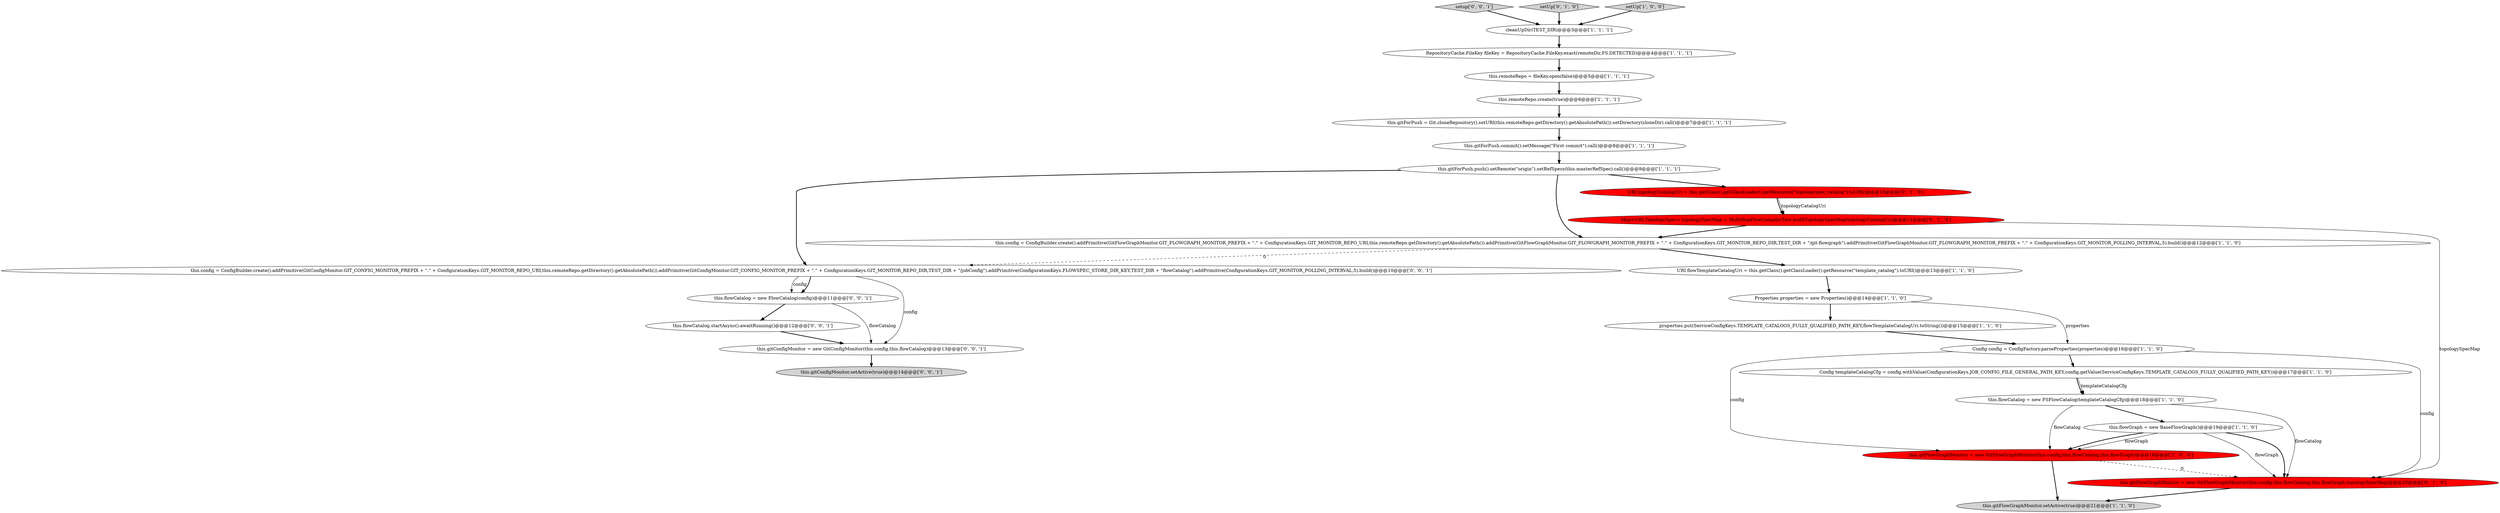 digraph {
24 [style = filled, label = "setup['0', '0', '1']", fillcolor = lightgray, shape = diamond image = "AAA0AAABBB3BBB"];
14 [style = filled, label = "this.gitFlowGraphMonitor = new GitFlowGraphMonitor(this.config,this.flowCatalog,this.flowGraph)@@@18@@@['1', '0', '0']", fillcolor = red, shape = ellipse image = "AAA1AAABBB1BBB"];
0 [style = filled, label = "URI flowTemplateCatalogUri = this.getClass().getClassLoader().getResource(\"template_catalog\").toURI()@@@13@@@['1', '1', '0']", fillcolor = white, shape = ellipse image = "AAA0AAABBB1BBB"];
11 [style = filled, label = "Config templateCatalogCfg = config.withValue(ConfigurationKeys.JOB_CONFIG_FILE_GENERAL_PATH_KEY,config.getValue(ServiceConfigKeys.TEMPLATE_CATALOGS_FULLY_QUALIFIED_PATH_KEY))@@@17@@@['1', '1', '0']", fillcolor = white, shape = ellipse image = "AAA0AAABBB1BBB"];
18 [style = filled, label = "this.gitFlowGraphMonitor = new GitFlowGraphMonitor(this.config,this.flowCatalog,this.flowGraph,topologySpecMap)@@@20@@@['0', '1', '0']", fillcolor = red, shape = ellipse image = "AAA1AAABBB2BBB"];
6 [style = filled, label = "this.remoteRepo = fileKey.open(false)@@@5@@@['1', '1', '1']", fillcolor = white, shape = ellipse image = "AAA0AAABBB1BBB"];
22 [style = filled, label = "this.gitConfigMonitor = new GitConfigMonitor(this.config,this.flowCatalog)@@@13@@@['0', '0', '1']", fillcolor = white, shape = ellipse image = "AAA0AAABBB3BBB"];
7 [style = filled, label = "Config config = ConfigFactory.parseProperties(properties)@@@16@@@['1', '1', '0']", fillcolor = white, shape = ellipse image = "AAA0AAABBB1BBB"];
2 [style = filled, label = "RepositoryCache.FileKey fileKey = RepositoryCache.FileKey.exact(remoteDir,FS.DETECTED)@@@4@@@['1', '1', '1']", fillcolor = white, shape = ellipse image = "AAA0AAABBB1BBB"];
19 [style = filled, label = "setUp['0', '1', '0']", fillcolor = lightgray, shape = diamond image = "AAA0AAABBB2BBB"];
23 [style = filled, label = "this.flowCatalog.startAsync().awaitRunning()@@@12@@@['0', '0', '1']", fillcolor = white, shape = ellipse image = "AAA0AAABBB3BBB"];
25 [style = filled, label = "this.config = ConfigBuilder.create().addPrimitive(GitConfigMonitor.GIT_CONFIG_MONITOR_PREFIX + \".\" + ConfigurationKeys.GIT_MONITOR_REPO_URI,this.remoteRepo.getDirectory().getAbsolutePath()).addPrimitive(GitConfigMonitor.GIT_CONFIG_MONITOR_PREFIX + \".\" + ConfigurationKeys.GIT_MONITOR_REPO_DIR,TEST_DIR + \"/jobConfig\").addPrimitive(ConfigurationKeys.FLOWSPEC_STORE_DIR_KEY,TEST_DIR + \"flowCatalog\").addPrimitive(ConfigurationKeys.GIT_MONITOR_POLLING_INTERVAL,5).build()@@@10@@@['0', '0', '1']", fillcolor = white, shape = ellipse image = "AAA0AAABBB3BBB"];
10 [style = filled, label = "Properties properties = new Properties()@@@14@@@['1', '1', '0']", fillcolor = white, shape = ellipse image = "AAA0AAABBB1BBB"];
3 [style = filled, label = "setUp['1', '0', '0']", fillcolor = lightgray, shape = diamond image = "AAA0AAABBB1BBB"];
4 [style = filled, label = "properties.put(ServiceConfigKeys.TEMPLATE_CATALOGS_FULLY_QUALIFIED_PATH_KEY,flowTemplateCatalogUri.toString())@@@15@@@['1', '1', '0']", fillcolor = white, shape = ellipse image = "AAA0AAABBB1BBB"];
13 [style = filled, label = "this.gitForPush = Git.cloneRepository().setURI(this.remoteRepo.getDirectory().getAbsolutePath()).setDirectory(cloneDir).call()@@@7@@@['1', '1', '1']", fillcolor = white, shape = ellipse image = "AAA0AAABBB1BBB"];
5 [style = filled, label = "cleanUpDir(TEST_DIR)@@@3@@@['1', '1', '1']", fillcolor = white, shape = ellipse image = "AAA0AAABBB1BBB"];
26 [style = filled, label = "this.gitConfigMonitor.setActive(true)@@@14@@@['0', '0', '1']", fillcolor = lightgray, shape = ellipse image = "AAA0AAABBB3BBB"];
1 [style = filled, label = "this.flowCatalog = new FSFlowCatalog(templateCatalogCfg)@@@18@@@['1', '1', '0']", fillcolor = white, shape = ellipse image = "AAA0AAABBB1BBB"];
15 [style = filled, label = "this.gitFlowGraphMonitor.setActive(true)@@@21@@@['1', '1', '0']", fillcolor = lightgray, shape = ellipse image = "AAA0AAABBB1BBB"];
20 [style = filled, label = "URI topologyCatalogUri = this.getClass().getClassLoader().getResource(\"topologyspec_catalog\").toURI()@@@10@@@['0', '1', '0']", fillcolor = red, shape = ellipse image = "AAA1AAABBB2BBB"];
9 [style = filled, label = "this.config = ConfigBuilder.create().addPrimitive(GitFlowGraphMonitor.GIT_FLOWGRAPH_MONITOR_PREFIX + \".\" + ConfigurationKeys.GIT_MONITOR_REPO_URI,this.remoteRepo.getDirectory().getAbsolutePath()).addPrimitive(GitFlowGraphMonitor.GIT_FLOWGRAPH_MONITOR_PREFIX + \".\" + ConfigurationKeys.GIT_MONITOR_REPO_DIR,TEST_DIR + \"/git-flowgraph\").addPrimitive(GitFlowGraphMonitor.GIT_FLOWGRAPH_MONITOR_PREFIX + \".\" + ConfigurationKeys.GIT_MONITOR_POLLING_INTERVAL,5).build()@@@12@@@['1', '1', '0']", fillcolor = white, shape = ellipse image = "AAA0AAABBB1BBB"];
27 [style = filled, label = "this.flowCatalog = new FlowCatalog(config)@@@11@@@['0', '0', '1']", fillcolor = white, shape = ellipse image = "AAA0AAABBB3BBB"];
21 [style = filled, label = "Map<URI,TopologySpec> topologySpecMap = MultiHopFlowCompilerTest.buildTopologySpecMap(topologyCatalogUri)@@@11@@@['0', '1', '0']", fillcolor = red, shape = ellipse image = "AAA1AAABBB2BBB"];
16 [style = filled, label = "this.gitForPush.commit().setMessage(\"First commit\").call()@@@8@@@['1', '1', '1']", fillcolor = white, shape = ellipse image = "AAA0AAABBB1BBB"];
17 [style = filled, label = "this.gitForPush.push().setRemote(\"origin\").setRefSpecs(this.masterRefSpec).call()@@@9@@@['1', '1', '1']", fillcolor = white, shape = ellipse image = "AAA0AAABBB1BBB"];
12 [style = filled, label = "this.flowGraph = new BaseFlowGraph()@@@19@@@['1', '1', '0']", fillcolor = white, shape = ellipse image = "AAA0AAABBB1BBB"];
8 [style = filled, label = "this.remoteRepo.create(true)@@@6@@@['1', '1', '1']", fillcolor = white, shape = ellipse image = "AAA0AAABBB1BBB"];
22->26 [style = bold, label=""];
17->25 [style = bold, label=""];
10->7 [style = solid, label="properties"];
12->18 [style = solid, label="flowGraph"];
1->18 [style = solid, label="flowCatalog"];
12->14 [style = solid, label="flowGraph"];
7->11 [style = bold, label=""];
25->27 [style = solid, label="config"];
9->0 [style = bold, label=""];
7->18 [style = solid, label="config"];
11->1 [style = bold, label=""];
2->6 [style = bold, label=""];
17->9 [style = bold, label=""];
18->15 [style = bold, label=""];
7->14 [style = solid, label="config"];
1->14 [style = solid, label="flowCatalog"];
16->17 [style = bold, label=""];
13->16 [style = bold, label=""];
27->22 [style = solid, label="flowCatalog"];
4->7 [style = bold, label=""];
24->5 [style = bold, label=""];
20->21 [style = bold, label=""];
19->5 [style = bold, label=""];
25->27 [style = bold, label=""];
5->2 [style = bold, label=""];
0->10 [style = bold, label=""];
3->5 [style = bold, label=""];
21->9 [style = bold, label=""];
23->22 [style = bold, label=""];
21->18 [style = solid, label="topologySpecMap"];
6->8 [style = bold, label=""];
9->25 [style = dashed, label="0"];
12->18 [style = bold, label=""];
12->14 [style = bold, label=""];
1->12 [style = bold, label=""];
10->4 [style = bold, label=""];
11->1 [style = solid, label="templateCatalogCfg"];
14->15 [style = bold, label=""];
27->23 [style = bold, label=""];
14->18 [style = dashed, label="0"];
25->22 [style = solid, label="config"];
20->21 [style = solid, label="topologyCatalogUri"];
8->13 [style = bold, label=""];
17->20 [style = bold, label=""];
}
